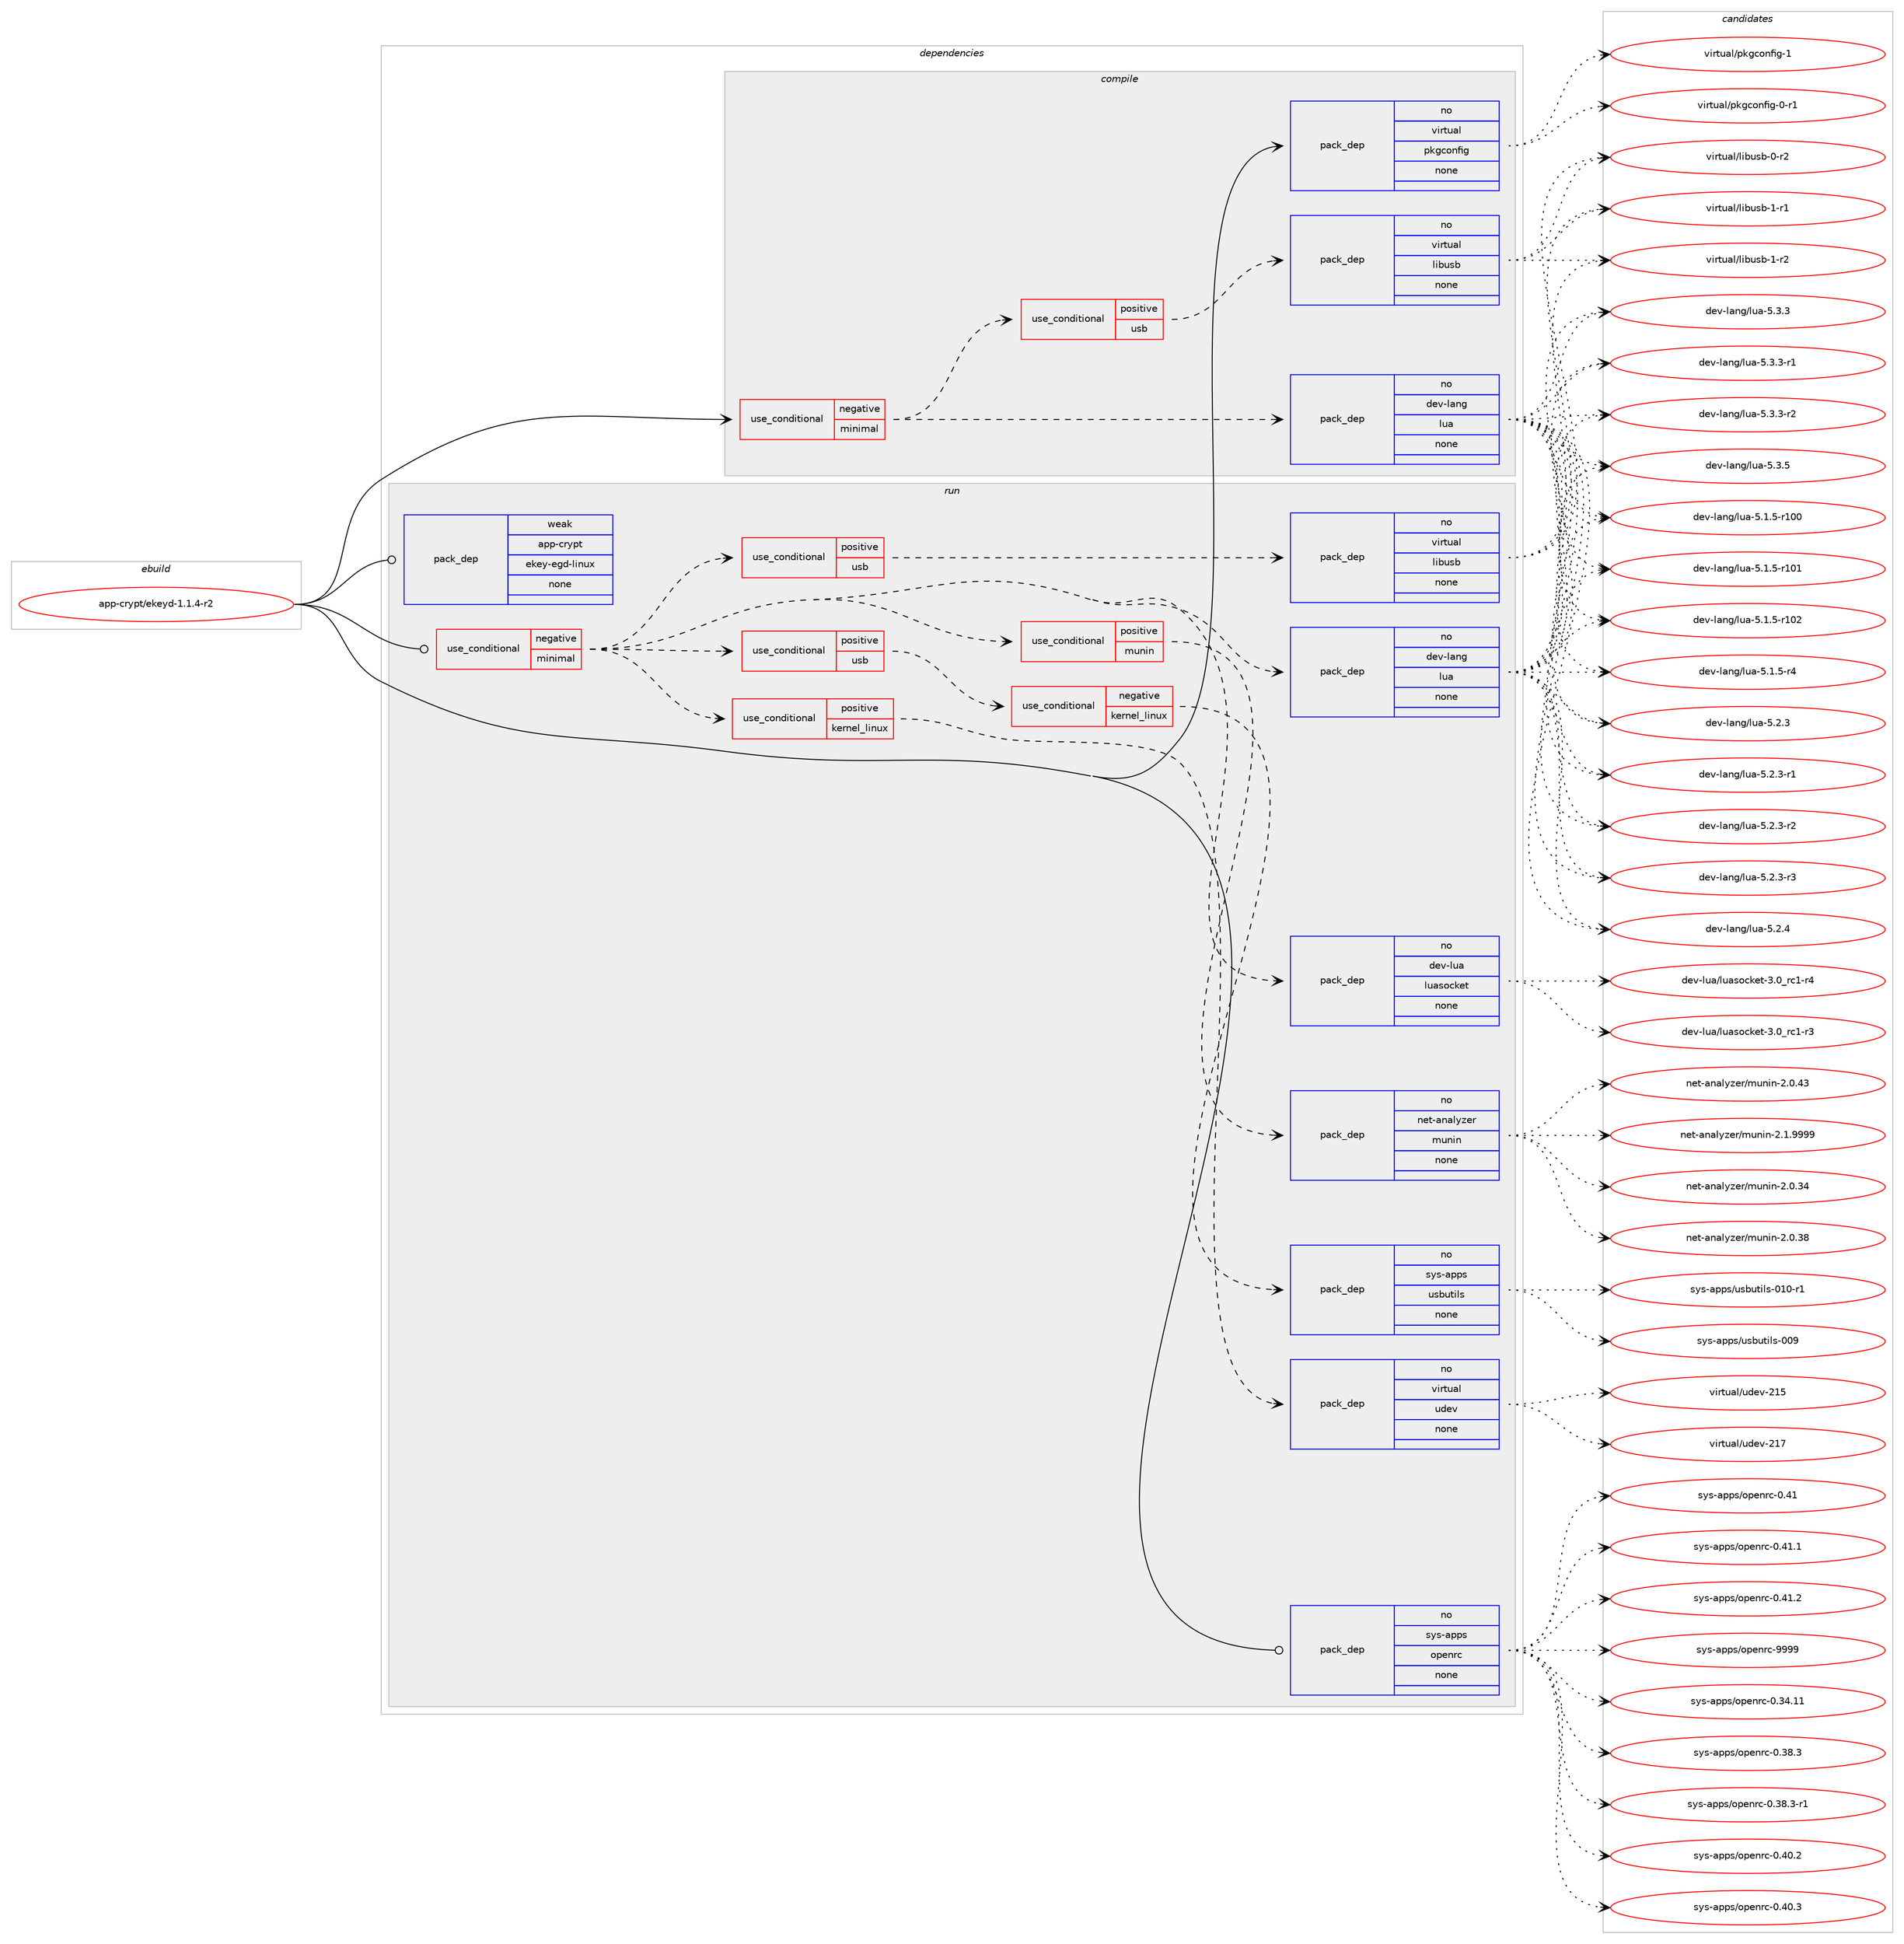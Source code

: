 digraph prolog {

# *************
# Graph options
# *************

newrank=true;
concentrate=true;
compound=true;
graph [rankdir=LR,fontname=Helvetica,fontsize=10,ranksep=1.5];#, ranksep=2.5, nodesep=0.2];
edge  [arrowhead=vee];
node  [fontname=Helvetica,fontsize=10];

# **********
# The ebuild
# **********

subgraph cluster_leftcol {
color=gray;
rank=same;
label=<<i>ebuild</i>>;
id [label="app-crypt/ekeyd-1.1.4-r2", color=red, width=4, href="../app-crypt/ekeyd-1.1.4-r2.svg"];
}

# ****************
# The dependencies
# ****************

subgraph cluster_midcol {
color=gray;
label=<<i>dependencies</i>>;
subgraph cluster_compile {
fillcolor="#eeeeee";
style=filled;
label=<<i>compile</i>>;
subgraph cond347621 {
dependency1275442 [label=<<TABLE BORDER="0" CELLBORDER="1" CELLSPACING="0" CELLPADDING="4"><TR><TD ROWSPAN="3" CELLPADDING="10">use_conditional</TD></TR><TR><TD>negative</TD></TR><TR><TD>minimal</TD></TR></TABLE>>, shape=none, color=red];
subgraph pack908013 {
dependency1275443 [label=<<TABLE BORDER="0" CELLBORDER="1" CELLSPACING="0" CELLPADDING="4" WIDTH="220"><TR><TD ROWSPAN="6" CELLPADDING="30">pack_dep</TD></TR><TR><TD WIDTH="110">no</TD></TR><TR><TD>dev-lang</TD></TR><TR><TD>lua</TD></TR><TR><TD>none</TD></TR><TR><TD></TD></TR></TABLE>>, shape=none, color=blue];
}
dependency1275442:e -> dependency1275443:w [weight=20,style="dashed",arrowhead="vee"];
subgraph cond347622 {
dependency1275444 [label=<<TABLE BORDER="0" CELLBORDER="1" CELLSPACING="0" CELLPADDING="4"><TR><TD ROWSPAN="3" CELLPADDING="10">use_conditional</TD></TR><TR><TD>positive</TD></TR><TR><TD>usb</TD></TR></TABLE>>, shape=none, color=red];
subgraph pack908014 {
dependency1275445 [label=<<TABLE BORDER="0" CELLBORDER="1" CELLSPACING="0" CELLPADDING="4" WIDTH="220"><TR><TD ROWSPAN="6" CELLPADDING="30">pack_dep</TD></TR><TR><TD WIDTH="110">no</TD></TR><TR><TD>virtual</TD></TR><TR><TD>libusb</TD></TR><TR><TD>none</TD></TR><TR><TD></TD></TR></TABLE>>, shape=none, color=blue];
}
dependency1275444:e -> dependency1275445:w [weight=20,style="dashed",arrowhead="vee"];
}
dependency1275442:e -> dependency1275444:w [weight=20,style="dashed",arrowhead="vee"];
}
id:e -> dependency1275442:w [weight=20,style="solid",arrowhead="vee"];
subgraph pack908015 {
dependency1275446 [label=<<TABLE BORDER="0" CELLBORDER="1" CELLSPACING="0" CELLPADDING="4" WIDTH="220"><TR><TD ROWSPAN="6" CELLPADDING="30">pack_dep</TD></TR><TR><TD WIDTH="110">no</TD></TR><TR><TD>virtual</TD></TR><TR><TD>pkgconfig</TD></TR><TR><TD>none</TD></TR><TR><TD></TD></TR></TABLE>>, shape=none, color=blue];
}
id:e -> dependency1275446:w [weight=20,style="solid",arrowhead="vee"];
}
subgraph cluster_compileandrun {
fillcolor="#eeeeee";
style=filled;
label=<<i>compile and run</i>>;
}
subgraph cluster_run {
fillcolor="#eeeeee";
style=filled;
label=<<i>run</i>>;
subgraph cond347623 {
dependency1275447 [label=<<TABLE BORDER="0" CELLBORDER="1" CELLSPACING="0" CELLPADDING="4"><TR><TD ROWSPAN="3" CELLPADDING="10">use_conditional</TD></TR><TR><TD>negative</TD></TR><TR><TD>minimal</TD></TR></TABLE>>, shape=none, color=red];
subgraph pack908016 {
dependency1275448 [label=<<TABLE BORDER="0" CELLBORDER="1" CELLSPACING="0" CELLPADDING="4" WIDTH="220"><TR><TD ROWSPAN="6" CELLPADDING="30">pack_dep</TD></TR><TR><TD WIDTH="110">no</TD></TR><TR><TD>dev-lang</TD></TR><TR><TD>lua</TD></TR><TR><TD>none</TD></TR><TR><TD></TD></TR></TABLE>>, shape=none, color=blue];
}
dependency1275447:e -> dependency1275448:w [weight=20,style="dashed",arrowhead="vee"];
subgraph cond347624 {
dependency1275449 [label=<<TABLE BORDER="0" CELLBORDER="1" CELLSPACING="0" CELLPADDING="4"><TR><TD ROWSPAN="3" CELLPADDING="10">use_conditional</TD></TR><TR><TD>positive</TD></TR><TR><TD>usb</TD></TR></TABLE>>, shape=none, color=red];
subgraph pack908017 {
dependency1275450 [label=<<TABLE BORDER="0" CELLBORDER="1" CELLSPACING="0" CELLPADDING="4" WIDTH="220"><TR><TD ROWSPAN="6" CELLPADDING="30">pack_dep</TD></TR><TR><TD WIDTH="110">no</TD></TR><TR><TD>virtual</TD></TR><TR><TD>libusb</TD></TR><TR><TD>none</TD></TR><TR><TD></TD></TR></TABLE>>, shape=none, color=blue];
}
dependency1275449:e -> dependency1275450:w [weight=20,style="dashed",arrowhead="vee"];
}
dependency1275447:e -> dependency1275449:w [weight=20,style="dashed",arrowhead="vee"];
subgraph pack908018 {
dependency1275451 [label=<<TABLE BORDER="0" CELLBORDER="1" CELLSPACING="0" CELLPADDING="4" WIDTH="220"><TR><TD ROWSPAN="6" CELLPADDING="30">pack_dep</TD></TR><TR><TD WIDTH="110">no</TD></TR><TR><TD>dev-lua</TD></TR><TR><TD>luasocket</TD></TR><TR><TD>none</TD></TR><TR><TD></TD></TR></TABLE>>, shape=none, color=blue];
}
dependency1275447:e -> dependency1275451:w [weight=20,style="dashed",arrowhead="vee"];
subgraph cond347625 {
dependency1275452 [label=<<TABLE BORDER="0" CELLBORDER="1" CELLSPACING="0" CELLPADDING="4"><TR><TD ROWSPAN="3" CELLPADDING="10">use_conditional</TD></TR><TR><TD>positive</TD></TR><TR><TD>kernel_linux</TD></TR></TABLE>>, shape=none, color=red];
subgraph pack908019 {
dependency1275453 [label=<<TABLE BORDER="0" CELLBORDER="1" CELLSPACING="0" CELLPADDING="4" WIDTH="220"><TR><TD ROWSPAN="6" CELLPADDING="30">pack_dep</TD></TR><TR><TD WIDTH="110">no</TD></TR><TR><TD>virtual</TD></TR><TR><TD>udev</TD></TR><TR><TD>none</TD></TR><TR><TD></TD></TR></TABLE>>, shape=none, color=blue];
}
dependency1275452:e -> dependency1275453:w [weight=20,style="dashed",arrowhead="vee"];
}
dependency1275447:e -> dependency1275452:w [weight=20,style="dashed",arrowhead="vee"];
subgraph cond347626 {
dependency1275454 [label=<<TABLE BORDER="0" CELLBORDER="1" CELLSPACING="0" CELLPADDING="4"><TR><TD ROWSPAN="3" CELLPADDING="10">use_conditional</TD></TR><TR><TD>positive</TD></TR><TR><TD>usb</TD></TR></TABLE>>, shape=none, color=red];
subgraph cond347627 {
dependency1275455 [label=<<TABLE BORDER="0" CELLBORDER="1" CELLSPACING="0" CELLPADDING="4"><TR><TD ROWSPAN="3" CELLPADDING="10">use_conditional</TD></TR><TR><TD>negative</TD></TR><TR><TD>kernel_linux</TD></TR></TABLE>>, shape=none, color=red];
subgraph pack908020 {
dependency1275456 [label=<<TABLE BORDER="0" CELLBORDER="1" CELLSPACING="0" CELLPADDING="4" WIDTH="220"><TR><TD ROWSPAN="6" CELLPADDING="30">pack_dep</TD></TR><TR><TD WIDTH="110">no</TD></TR><TR><TD>sys-apps</TD></TR><TR><TD>usbutils</TD></TR><TR><TD>none</TD></TR><TR><TD></TD></TR></TABLE>>, shape=none, color=blue];
}
dependency1275455:e -> dependency1275456:w [weight=20,style="dashed",arrowhead="vee"];
}
dependency1275454:e -> dependency1275455:w [weight=20,style="dashed",arrowhead="vee"];
}
dependency1275447:e -> dependency1275454:w [weight=20,style="dashed",arrowhead="vee"];
subgraph cond347628 {
dependency1275457 [label=<<TABLE BORDER="0" CELLBORDER="1" CELLSPACING="0" CELLPADDING="4"><TR><TD ROWSPAN="3" CELLPADDING="10">use_conditional</TD></TR><TR><TD>positive</TD></TR><TR><TD>munin</TD></TR></TABLE>>, shape=none, color=red];
subgraph pack908021 {
dependency1275458 [label=<<TABLE BORDER="0" CELLBORDER="1" CELLSPACING="0" CELLPADDING="4" WIDTH="220"><TR><TD ROWSPAN="6" CELLPADDING="30">pack_dep</TD></TR><TR><TD WIDTH="110">no</TD></TR><TR><TD>net-analyzer</TD></TR><TR><TD>munin</TD></TR><TR><TD>none</TD></TR><TR><TD></TD></TR></TABLE>>, shape=none, color=blue];
}
dependency1275457:e -> dependency1275458:w [weight=20,style="dashed",arrowhead="vee"];
}
dependency1275447:e -> dependency1275457:w [weight=20,style="dashed",arrowhead="vee"];
}
id:e -> dependency1275447:w [weight=20,style="solid",arrowhead="odot"];
subgraph pack908022 {
dependency1275459 [label=<<TABLE BORDER="0" CELLBORDER="1" CELLSPACING="0" CELLPADDING="4" WIDTH="220"><TR><TD ROWSPAN="6" CELLPADDING="30">pack_dep</TD></TR><TR><TD WIDTH="110">no</TD></TR><TR><TD>sys-apps</TD></TR><TR><TD>openrc</TD></TR><TR><TD>none</TD></TR><TR><TD></TD></TR></TABLE>>, shape=none, color=blue];
}
id:e -> dependency1275459:w [weight=20,style="solid",arrowhead="odot"];
subgraph pack908023 {
dependency1275460 [label=<<TABLE BORDER="0" CELLBORDER="1" CELLSPACING="0" CELLPADDING="4" WIDTH="220"><TR><TD ROWSPAN="6" CELLPADDING="30">pack_dep</TD></TR><TR><TD WIDTH="110">weak</TD></TR><TR><TD>app-crypt</TD></TR><TR><TD>ekey-egd-linux</TD></TR><TR><TD>none</TD></TR><TR><TD></TD></TR></TABLE>>, shape=none, color=blue];
}
id:e -> dependency1275460:w [weight=20,style="solid",arrowhead="odot"];
}
}

# **************
# The candidates
# **************

subgraph cluster_choices {
rank=same;
color=gray;
label=<<i>candidates</i>>;

subgraph choice908013 {
color=black;
nodesep=1;
choice1001011184510897110103471081179745534649465345114494848 [label="dev-lang/lua-5.1.5-r100", color=red, width=4,href="../dev-lang/lua-5.1.5-r100.svg"];
choice1001011184510897110103471081179745534649465345114494849 [label="dev-lang/lua-5.1.5-r101", color=red, width=4,href="../dev-lang/lua-5.1.5-r101.svg"];
choice1001011184510897110103471081179745534649465345114494850 [label="dev-lang/lua-5.1.5-r102", color=red, width=4,href="../dev-lang/lua-5.1.5-r102.svg"];
choice100101118451089711010347108117974553464946534511452 [label="dev-lang/lua-5.1.5-r4", color=red, width=4,href="../dev-lang/lua-5.1.5-r4.svg"];
choice10010111845108971101034710811797455346504651 [label="dev-lang/lua-5.2.3", color=red, width=4,href="../dev-lang/lua-5.2.3.svg"];
choice100101118451089711010347108117974553465046514511449 [label="dev-lang/lua-5.2.3-r1", color=red, width=4,href="../dev-lang/lua-5.2.3-r1.svg"];
choice100101118451089711010347108117974553465046514511450 [label="dev-lang/lua-5.2.3-r2", color=red, width=4,href="../dev-lang/lua-5.2.3-r2.svg"];
choice100101118451089711010347108117974553465046514511451 [label="dev-lang/lua-5.2.3-r3", color=red, width=4,href="../dev-lang/lua-5.2.3-r3.svg"];
choice10010111845108971101034710811797455346504652 [label="dev-lang/lua-5.2.4", color=red, width=4,href="../dev-lang/lua-5.2.4.svg"];
choice10010111845108971101034710811797455346514651 [label="dev-lang/lua-5.3.3", color=red, width=4,href="../dev-lang/lua-5.3.3.svg"];
choice100101118451089711010347108117974553465146514511449 [label="dev-lang/lua-5.3.3-r1", color=red, width=4,href="../dev-lang/lua-5.3.3-r1.svg"];
choice100101118451089711010347108117974553465146514511450 [label="dev-lang/lua-5.3.3-r2", color=red, width=4,href="../dev-lang/lua-5.3.3-r2.svg"];
choice10010111845108971101034710811797455346514653 [label="dev-lang/lua-5.3.5", color=red, width=4,href="../dev-lang/lua-5.3.5.svg"];
dependency1275443:e -> choice1001011184510897110103471081179745534649465345114494848:w [style=dotted,weight="100"];
dependency1275443:e -> choice1001011184510897110103471081179745534649465345114494849:w [style=dotted,weight="100"];
dependency1275443:e -> choice1001011184510897110103471081179745534649465345114494850:w [style=dotted,weight="100"];
dependency1275443:e -> choice100101118451089711010347108117974553464946534511452:w [style=dotted,weight="100"];
dependency1275443:e -> choice10010111845108971101034710811797455346504651:w [style=dotted,weight="100"];
dependency1275443:e -> choice100101118451089711010347108117974553465046514511449:w [style=dotted,weight="100"];
dependency1275443:e -> choice100101118451089711010347108117974553465046514511450:w [style=dotted,weight="100"];
dependency1275443:e -> choice100101118451089711010347108117974553465046514511451:w [style=dotted,weight="100"];
dependency1275443:e -> choice10010111845108971101034710811797455346504652:w [style=dotted,weight="100"];
dependency1275443:e -> choice10010111845108971101034710811797455346514651:w [style=dotted,weight="100"];
dependency1275443:e -> choice100101118451089711010347108117974553465146514511449:w [style=dotted,weight="100"];
dependency1275443:e -> choice100101118451089711010347108117974553465146514511450:w [style=dotted,weight="100"];
dependency1275443:e -> choice10010111845108971101034710811797455346514653:w [style=dotted,weight="100"];
}
subgraph choice908014 {
color=black;
nodesep=1;
choice1181051141161179710847108105981171159845484511450 [label="virtual/libusb-0-r2", color=red, width=4,href="../virtual/libusb-0-r2.svg"];
choice1181051141161179710847108105981171159845494511449 [label="virtual/libusb-1-r1", color=red, width=4,href="../virtual/libusb-1-r1.svg"];
choice1181051141161179710847108105981171159845494511450 [label="virtual/libusb-1-r2", color=red, width=4,href="../virtual/libusb-1-r2.svg"];
dependency1275445:e -> choice1181051141161179710847108105981171159845484511450:w [style=dotted,weight="100"];
dependency1275445:e -> choice1181051141161179710847108105981171159845494511449:w [style=dotted,weight="100"];
dependency1275445:e -> choice1181051141161179710847108105981171159845494511450:w [style=dotted,weight="100"];
}
subgraph choice908015 {
color=black;
nodesep=1;
choice11810511411611797108471121071039911111010210510345484511449 [label="virtual/pkgconfig-0-r1", color=red, width=4,href="../virtual/pkgconfig-0-r1.svg"];
choice1181051141161179710847112107103991111101021051034549 [label="virtual/pkgconfig-1", color=red, width=4,href="../virtual/pkgconfig-1.svg"];
dependency1275446:e -> choice11810511411611797108471121071039911111010210510345484511449:w [style=dotted,weight="100"];
dependency1275446:e -> choice1181051141161179710847112107103991111101021051034549:w [style=dotted,weight="100"];
}
subgraph choice908016 {
color=black;
nodesep=1;
choice1001011184510897110103471081179745534649465345114494848 [label="dev-lang/lua-5.1.5-r100", color=red, width=4,href="../dev-lang/lua-5.1.5-r100.svg"];
choice1001011184510897110103471081179745534649465345114494849 [label="dev-lang/lua-5.1.5-r101", color=red, width=4,href="../dev-lang/lua-5.1.5-r101.svg"];
choice1001011184510897110103471081179745534649465345114494850 [label="dev-lang/lua-5.1.5-r102", color=red, width=4,href="../dev-lang/lua-5.1.5-r102.svg"];
choice100101118451089711010347108117974553464946534511452 [label="dev-lang/lua-5.1.5-r4", color=red, width=4,href="../dev-lang/lua-5.1.5-r4.svg"];
choice10010111845108971101034710811797455346504651 [label="dev-lang/lua-5.2.3", color=red, width=4,href="../dev-lang/lua-5.2.3.svg"];
choice100101118451089711010347108117974553465046514511449 [label="dev-lang/lua-5.2.3-r1", color=red, width=4,href="../dev-lang/lua-5.2.3-r1.svg"];
choice100101118451089711010347108117974553465046514511450 [label="dev-lang/lua-5.2.3-r2", color=red, width=4,href="../dev-lang/lua-5.2.3-r2.svg"];
choice100101118451089711010347108117974553465046514511451 [label="dev-lang/lua-5.2.3-r3", color=red, width=4,href="../dev-lang/lua-5.2.3-r3.svg"];
choice10010111845108971101034710811797455346504652 [label="dev-lang/lua-5.2.4", color=red, width=4,href="../dev-lang/lua-5.2.4.svg"];
choice10010111845108971101034710811797455346514651 [label="dev-lang/lua-5.3.3", color=red, width=4,href="../dev-lang/lua-5.3.3.svg"];
choice100101118451089711010347108117974553465146514511449 [label="dev-lang/lua-5.3.3-r1", color=red, width=4,href="../dev-lang/lua-5.3.3-r1.svg"];
choice100101118451089711010347108117974553465146514511450 [label="dev-lang/lua-5.3.3-r2", color=red, width=4,href="../dev-lang/lua-5.3.3-r2.svg"];
choice10010111845108971101034710811797455346514653 [label="dev-lang/lua-5.3.5", color=red, width=4,href="../dev-lang/lua-5.3.5.svg"];
dependency1275448:e -> choice1001011184510897110103471081179745534649465345114494848:w [style=dotted,weight="100"];
dependency1275448:e -> choice1001011184510897110103471081179745534649465345114494849:w [style=dotted,weight="100"];
dependency1275448:e -> choice1001011184510897110103471081179745534649465345114494850:w [style=dotted,weight="100"];
dependency1275448:e -> choice100101118451089711010347108117974553464946534511452:w [style=dotted,weight="100"];
dependency1275448:e -> choice10010111845108971101034710811797455346504651:w [style=dotted,weight="100"];
dependency1275448:e -> choice100101118451089711010347108117974553465046514511449:w [style=dotted,weight="100"];
dependency1275448:e -> choice100101118451089711010347108117974553465046514511450:w [style=dotted,weight="100"];
dependency1275448:e -> choice100101118451089711010347108117974553465046514511451:w [style=dotted,weight="100"];
dependency1275448:e -> choice10010111845108971101034710811797455346504652:w [style=dotted,weight="100"];
dependency1275448:e -> choice10010111845108971101034710811797455346514651:w [style=dotted,weight="100"];
dependency1275448:e -> choice100101118451089711010347108117974553465146514511449:w [style=dotted,weight="100"];
dependency1275448:e -> choice100101118451089711010347108117974553465146514511450:w [style=dotted,weight="100"];
dependency1275448:e -> choice10010111845108971101034710811797455346514653:w [style=dotted,weight="100"];
}
subgraph choice908017 {
color=black;
nodesep=1;
choice1181051141161179710847108105981171159845484511450 [label="virtual/libusb-0-r2", color=red, width=4,href="../virtual/libusb-0-r2.svg"];
choice1181051141161179710847108105981171159845494511449 [label="virtual/libusb-1-r1", color=red, width=4,href="../virtual/libusb-1-r1.svg"];
choice1181051141161179710847108105981171159845494511450 [label="virtual/libusb-1-r2", color=red, width=4,href="../virtual/libusb-1-r2.svg"];
dependency1275450:e -> choice1181051141161179710847108105981171159845484511450:w [style=dotted,weight="100"];
dependency1275450:e -> choice1181051141161179710847108105981171159845494511449:w [style=dotted,weight="100"];
dependency1275450:e -> choice1181051141161179710847108105981171159845494511450:w [style=dotted,weight="100"];
}
subgraph choice908018 {
color=black;
nodesep=1;
choice1001011184510811797471081179711511199107101116455146489511499494511451 [label="dev-lua/luasocket-3.0_rc1-r3", color=red, width=4,href="../dev-lua/luasocket-3.0_rc1-r3.svg"];
choice1001011184510811797471081179711511199107101116455146489511499494511452 [label="dev-lua/luasocket-3.0_rc1-r4", color=red, width=4,href="../dev-lua/luasocket-3.0_rc1-r4.svg"];
dependency1275451:e -> choice1001011184510811797471081179711511199107101116455146489511499494511451:w [style=dotted,weight="100"];
dependency1275451:e -> choice1001011184510811797471081179711511199107101116455146489511499494511452:w [style=dotted,weight="100"];
}
subgraph choice908019 {
color=black;
nodesep=1;
choice118105114116117971084711710010111845504953 [label="virtual/udev-215", color=red, width=4,href="../virtual/udev-215.svg"];
choice118105114116117971084711710010111845504955 [label="virtual/udev-217", color=red, width=4,href="../virtual/udev-217.svg"];
dependency1275453:e -> choice118105114116117971084711710010111845504953:w [style=dotted,weight="100"];
dependency1275453:e -> choice118105114116117971084711710010111845504955:w [style=dotted,weight="100"];
}
subgraph choice908020 {
color=black;
nodesep=1;
choice1151211154597112112115471171159811711610510811545484857 [label="sys-apps/usbutils-009", color=red, width=4,href="../sys-apps/usbutils-009.svg"];
choice11512111545971121121154711711598117116105108115454849484511449 [label="sys-apps/usbutils-010-r1", color=red, width=4,href="../sys-apps/usbutils-010-r1.svg"];
dependency1275456:e -> choice1151211154597112112115471171159811711610510811545484857:w [style=dotted,weight="100"];
dependency1275456:e -> choice11512111545971121121154711711598117116105108115454849484511449:w [style=dotted,weight="100"];
}
subgraph choice908021 {
color=black;
nodesep=1;
choice1101011164597110971081211221011144710911711010511045504648465152 [label="net-analyzer/munin-2.0.34", color=red, width=4,href="../net-analyzer/munin-2.0.34.svg"];
choice1101011164597110971081211221011144710911711010511045504648465156 [label="net-analyzer/munin-2.0.38", color=red, width=4,href="../net-analyzer/munin-2.0.38.svg"];
choice1101011164597110971081211221011144710911711010511045504648465251 [label="net-analyzer/munin-2.0.43", color=red, width=4,href="../net-analyzer/munin-2.0.43.svg"];
choice11010111645971109710812112210111447109117110105110455046494657575757 [label="net-analyzer/munin-2.1.9999", color=red, width=4,href="../net-analyzer/munin-2.1.9999.svg"];
dependency1275458:e -> choice1101011164597110971081211221011144710911711010511045504648465152:w [style=dotted,weight="100"];
dependency1275458:e -> choice1101011164597110971081211221011144710911711010511045504648465156:w [style=dotted,weight="100"];
dependency1275458:e -> choice1101011164597110971081211221011144710911711010511045504648465251:w [style=dotted,weight="100"];
dependency1275458:e -> choice11010111645971109710812112210111447109117110105110455046494657575757:w [style=dotted,weight="100"];
}
subgraph choice908022 {
color=black;
nodesep=1;
choice115121115459711211211547111112101110114994548465152464949 [label="sys-apps/openrc-0.34.11", color=red, width=4,href="../sys-apps/openrc-0.34.11.svg"];
choice1151211154597112112115471111121011101149945484651564651 [label="sys-apps/openrc-0.38.3", color=red, width=4,href="../sys-apps/openrc-0.38.3.svg"];
choice11512111545971121121154711111210111011499454846515646514511449 [label="sys-apps/openrc-0.38.3-r1", color=red, width=4,href="../sys-apps/openrc-0.38.3-r1.svg"];
choice1151211154597112112115471111121011101149945484652484650 [label="sys-apps/openrc-0.40.2", color=red, width=4,href="../sys-apps/openrc-0.40.2.svg"];
choice1151211154597112112115471111121011101149945484652484651 [label="sys-apps/openrc-0.40.3", color=red, width=4,href="../sys-apps/openrc-0.40.3.svg"];
choice115121115459711211211547111112101110114994548465249 [label="sys-apps/openrc-0.41", color=red, width=4,href="../sys-apps/openrc-0.41.svg"];
choice1151211154597112112115471111121011101149945484652494649 [label="sys-apps/openrc-0.41.1", color=red, width=4,href="../sys-apps/openrc-0.41.1.svg"];
choice1151211154597112112115471111121011101149945484652494650 [label="sys-apps/openrc-0.41.2", color=red, width=4,href="../sys-apps/openrc-0.41.2.svg"];
choice115121115459711211211547111112101110114994557575757 [label="sys-apps/openrc-9999", color=red, width=4,href="../sys-apps/openrc-9999.svg"];
dependency1275459:e -> choice115121115459711211211547111112101110114994548465152464949:w [style=dotted,weight="100"];
dependency1275459:e -> choice1151211154597112112115471111121011101149945484651564651:w [style=dotted,weight="100"];
dependency1275459:e -> choice11512111545971121121154711111210111011499454846515646514511449:w [style=dotted,weight="100"];
dependency1275459:e -> choice1151211154597112112115471111121011101149945484652484650:w [style=dotted,weight="100"];
dependency1275459:e -> choice1151211154597112112115471111121011101149945484652484651:w [style=dotted,weight="100"];
dependency1275459:e -> choice115121115459711211211547111112101110114994548465249:w [style=dotted,weight="100"];
dependency1275459:e -> choice1151211154597112112115471111121011101149945484652494649:w [style=dotted,weight="100"];
dependency1275459:e -> choice1151211154597112112115471111121011101149945484652494650:w [style=dotted,weight="100"];
dependency1275459:e -> choice115121115459711211211547111112101110114994557575757:w [style=dotted,weight="100"];
}
subgraph choice908023 {
color=black;
nodesep=1;
}
}

}
